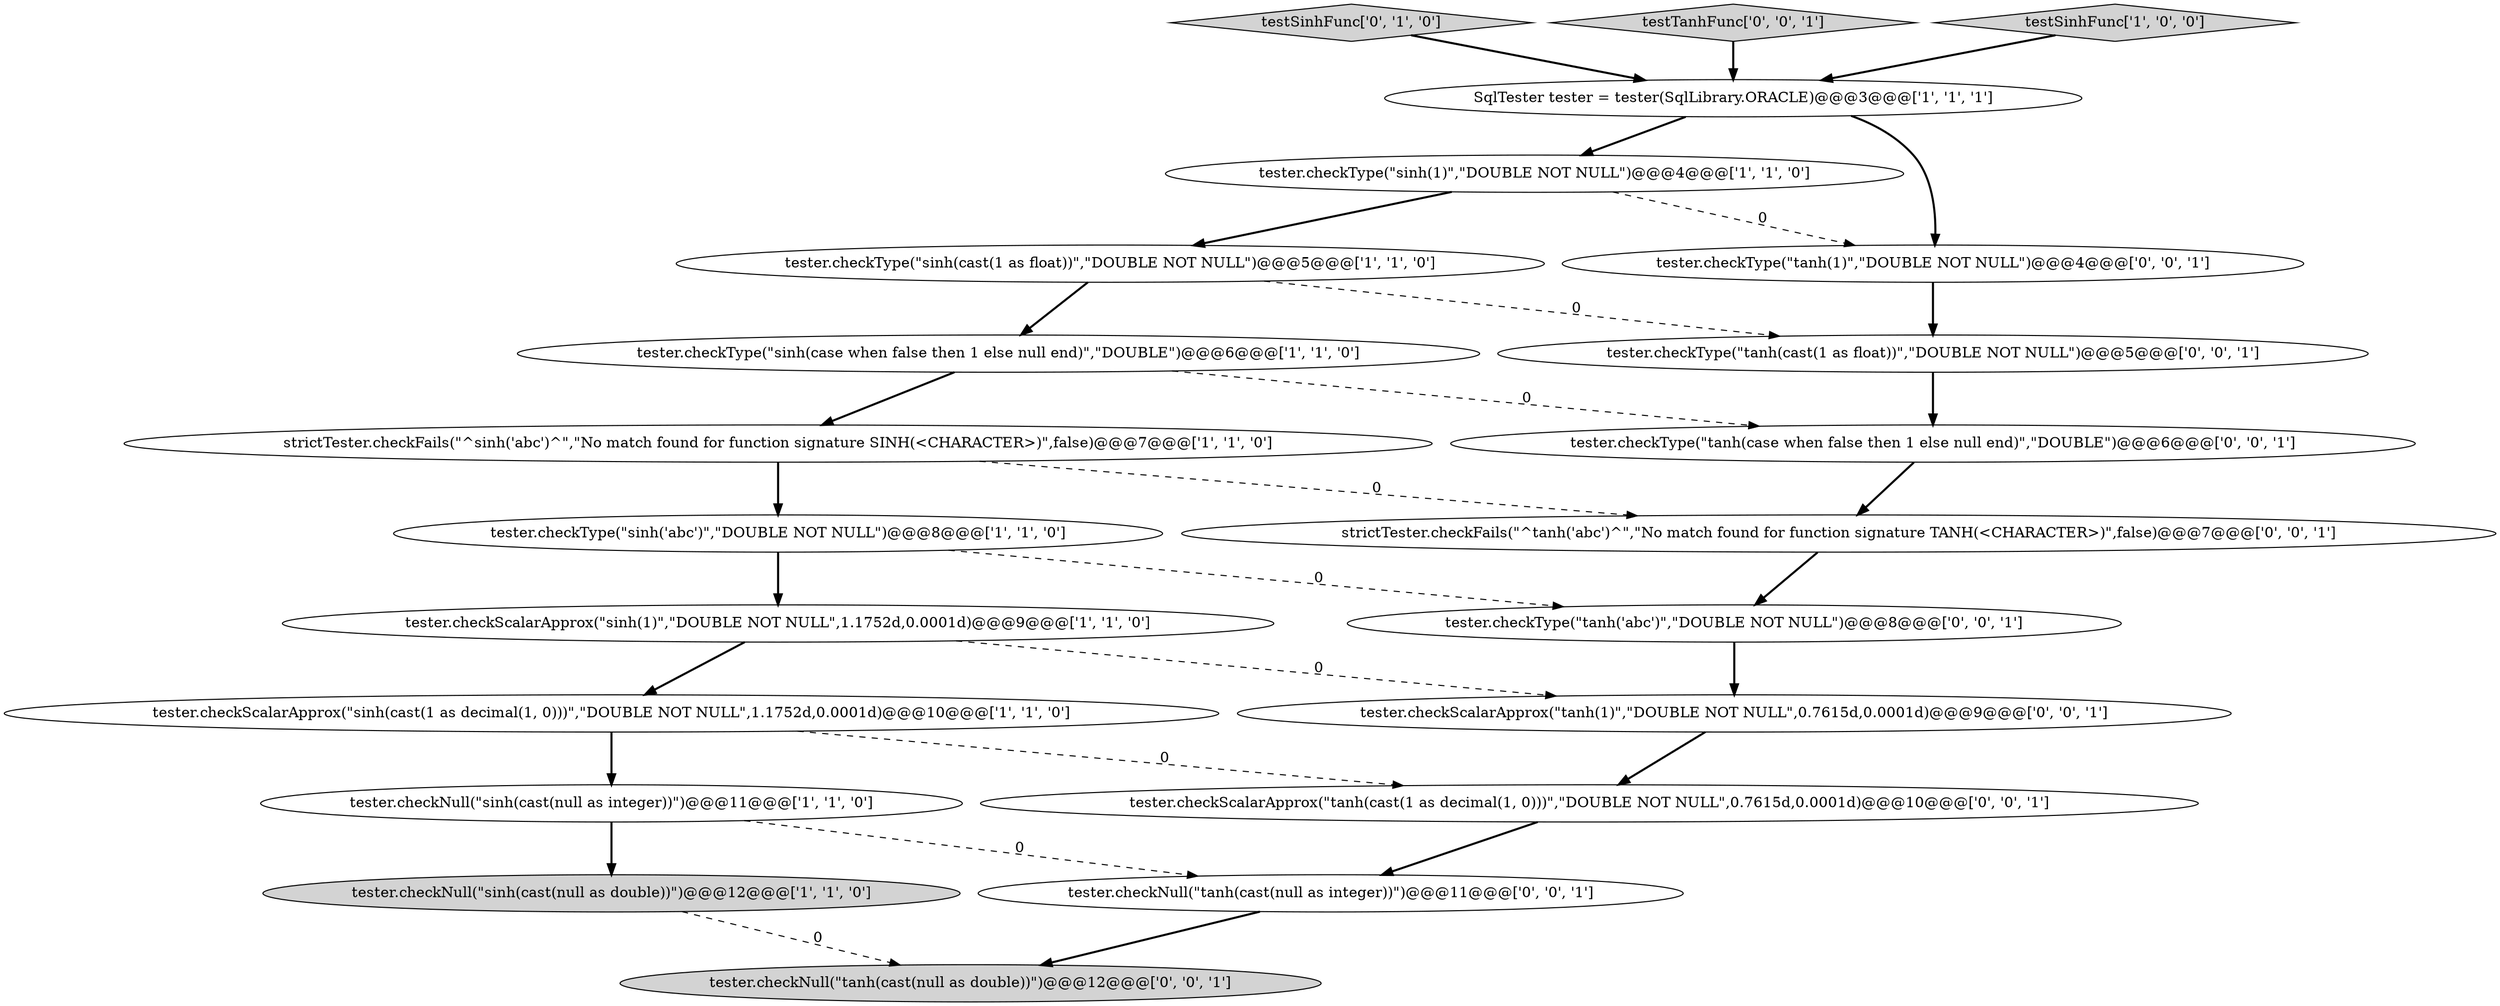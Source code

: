 digraph {
5 [style = filled, label = "SqlTester tester = tester(SqlLibrary.ORACLE)@@@3@@@['1', '1', '1']", fillcolor = white, shape = ellipse image = "AAA0AAABBB1BBB"];
11 [style = filled, label = "testSinhFunc['0', '1', '0']", fillcolor = lightgray, shape = diamond image = "AAA0AAABBB2BBB"];
1 [style = filled, label = "tester.checkScalarApprox(\"sinh(1)\",\"DOUBLE NOT NULL\",1.1752d,0.0001d)@@@9@@@['1', '1', '0']", fillcolor = white, shape = ellipse image = "AAA0AAABBB1BBB"];
12 [style = filled, label = "tester.checkType(\"tanh(cast(1 as float))\",\"DOUBLE NOT NULL\")@@@5@@@['0', '0', '1']", fillcolor = white, shape = ellipse image = "AAA0AAABBB3BBB"];
16 [style = filled, label = "testTanhFunc['0', '0', '1']", fillcolor = lightgray, shape = diamond image = "AAA0AAABBB3BBB"];
0 [style = filled, label = "tester.checkType(\"sinh(1)\",\"DOUBLE NOT NULL\")@@@4@@@['1', '1', '0']", fillcolor = white, shape = ellipse image = "AAA0AAABBB1BBB"];
18 [style = filled, label = "tester.checkType(\"tanh(case when false then 1 else null end)\",\"DOUBLE\")@@@6@@@['0', '0', '1']", fillcolor = white, shape = ellipse image = "AAA0AAABBB3BBB"];
19 [style = filled, label = "tester.checkNull(\"tanh(cast(null as double))\")@@@12@@@['0', '0', '1']", fillcolor = lightgray, shape = ellipse image = "AAA0AAABBB3BBB"];
7 [style = filled, label = "strictTester.checkFails(\"^sinh('abc')^\",\"No match found for function signature SINH\(<CHARACTER>\)\",false)@@@7@@@['1', '1', '0']", fillcolor = white, shape = ellipse image = "AAA0AAABBB1BBB"];
9 [style = filled, label = "tester.checkScalarApprox(\"sinh(cast(1 as decimal(1, 0)))\",\"DOUBLE NOT NULL\",1.1752d,0.0001d)@@@10@@@['1', '1', '0']", fillcolor = white, shape = ellipse image = "AAA0AAABBB1BBB"];
17 [style = filled, label = "tester.checkType(\"tanh(1)\",\"DOUBLE NOT NULL\")@@@4@@@['0', '0', '1']", fillcolor = white, shape = ellipse image = "AAA0AAABBB3BBB"];
14 [style = filled, label = "strictTester.checkFails(\"^tanh('abc')^\",\"No match found for function signature TANH\(<CHARACTER>\)\",false)@@@7@@@['0', '0', '1']", fillcolor = white, shape = ellipse image = "AAA0AAABBB3BBB"];
21 [style = filled, label = "tester.checkType(\"tanh('abc')\",\"DOUBLE NOT NULL\")@@@8@@@['0', '0', '1']", fillcolor = white, shape = ellipse image = "AAA0AAABBB3BBB"];
2 [style = filled, label = "tester.checkType(\"sinh(cast(1 as float))\",\"DOUBLE NOT NULL\")@@@5@@@['1', '1', '0']", fillcolor = white, shape = ellipse image = "AAA0AAABBB1BBB"];
15 [style = filled, label = "tester.checkNull(\"tanh(cast(null as integer))\")@@@11@@@['0', '0', '1']", fillcolor = white, shape = ellipse image = "AAA0AAABBB3BBB"];
4 [style = filled, label = "testSinhFunc['1', '0', '0']", fillcolor = lightgray, shape = diamond image = "AAA0AAABBB1BBB"];
8 [style = filled, label = "tester.checkType(\"sinh('abc')\",\"DOUBLE NOT NULL\")@@@8@@@['1', '1', '0']", fillcolor = white, shape = ellipse image = "AAA0AAABBB1BBB"];
10 [style = filled, label = "tester.checkType(\"sinh(case when false then 1 else null end)\",\"DOUBLE\")@@@6@@@['1', '1', '0']", fillcolor = white, shape = ellipse image = "AAA0AAABBB1BBB"];
3 [style = filled, label = "tester.checkNull(\"sinh(cast(null as double))\")@@@12@@@['1', '1', '0']", fillcolor = lightgray, shape = ellipse image = "AAA0AAABBB1BBB"];
6 [style = filled, label = "tester.checkNull(\"sinh(cast(null as integer))\")@@@11@@@['1', '1', '0']", fillcolor = white, shape = ellipse image = "AAA0AAABBB1BBB"];
20 [style = filled, label = "tester.checkScalarApprox(\"tanh(cast(1 as decimal(1, 0)))\",\"DOUBLE NOT NULL\",0.7615d,0.0001d)@@@10@@@['0', '0', '1']", fillcolor = white, shape = ellipse image = "AAA0AAABBB3BBB"];
13 [style = filled, label = "tester.checkScalarApprox(\"tanh(1)\",\"DOUBLE NOT NULL\",0.7615d,0.0001d)@@@9@@@['0', '0', '1']", fillcolor = white, shape = ellipse image = "AAA0AAABBB3BBB"];
9->20 [style = dashed, label="0"];
6->3 [style = bold, label=""];
7->14 [style = dashed, label="0"];
0->2 [style = bold, label=""];
8->21 [style = dashed, label="0"];
15->19 [style = bold, label=""];
2->10 [style = bold, label=""];
7->8 [style = bold, label=""];
5->17 [style = bold, label=""];
10->7 [style = bold, label=""];
0->17 [style = dashed, label="0"];
1->9 [style = bold, label=""];
9->6 [style = bold, label=""];
3->19 [style = dashed, label="0"];
1->13 [style = dashed, label="0"];
8->1 [style = bold, label=""];
2->12 [style = dashed, label="0"];
11->5 [style = bold, label=""];
17->12 [style = bold, label=""];
5->0 [style = bold, label=""];
6->15 [style = dashed, label="0"];
12->18 [style = bold, label=""];
16->5 [style = bold, label=""];
20->15 [style = bold, label=""];
4->5 [style = bold, label=""];
18->14 [style = bold, label=""];
14->21 [style = bold, label=""];
10->18 [style = dashed, label="0"];
21->13 [style = bold, label=""];
13->20 [style = bold, label=""];
}
